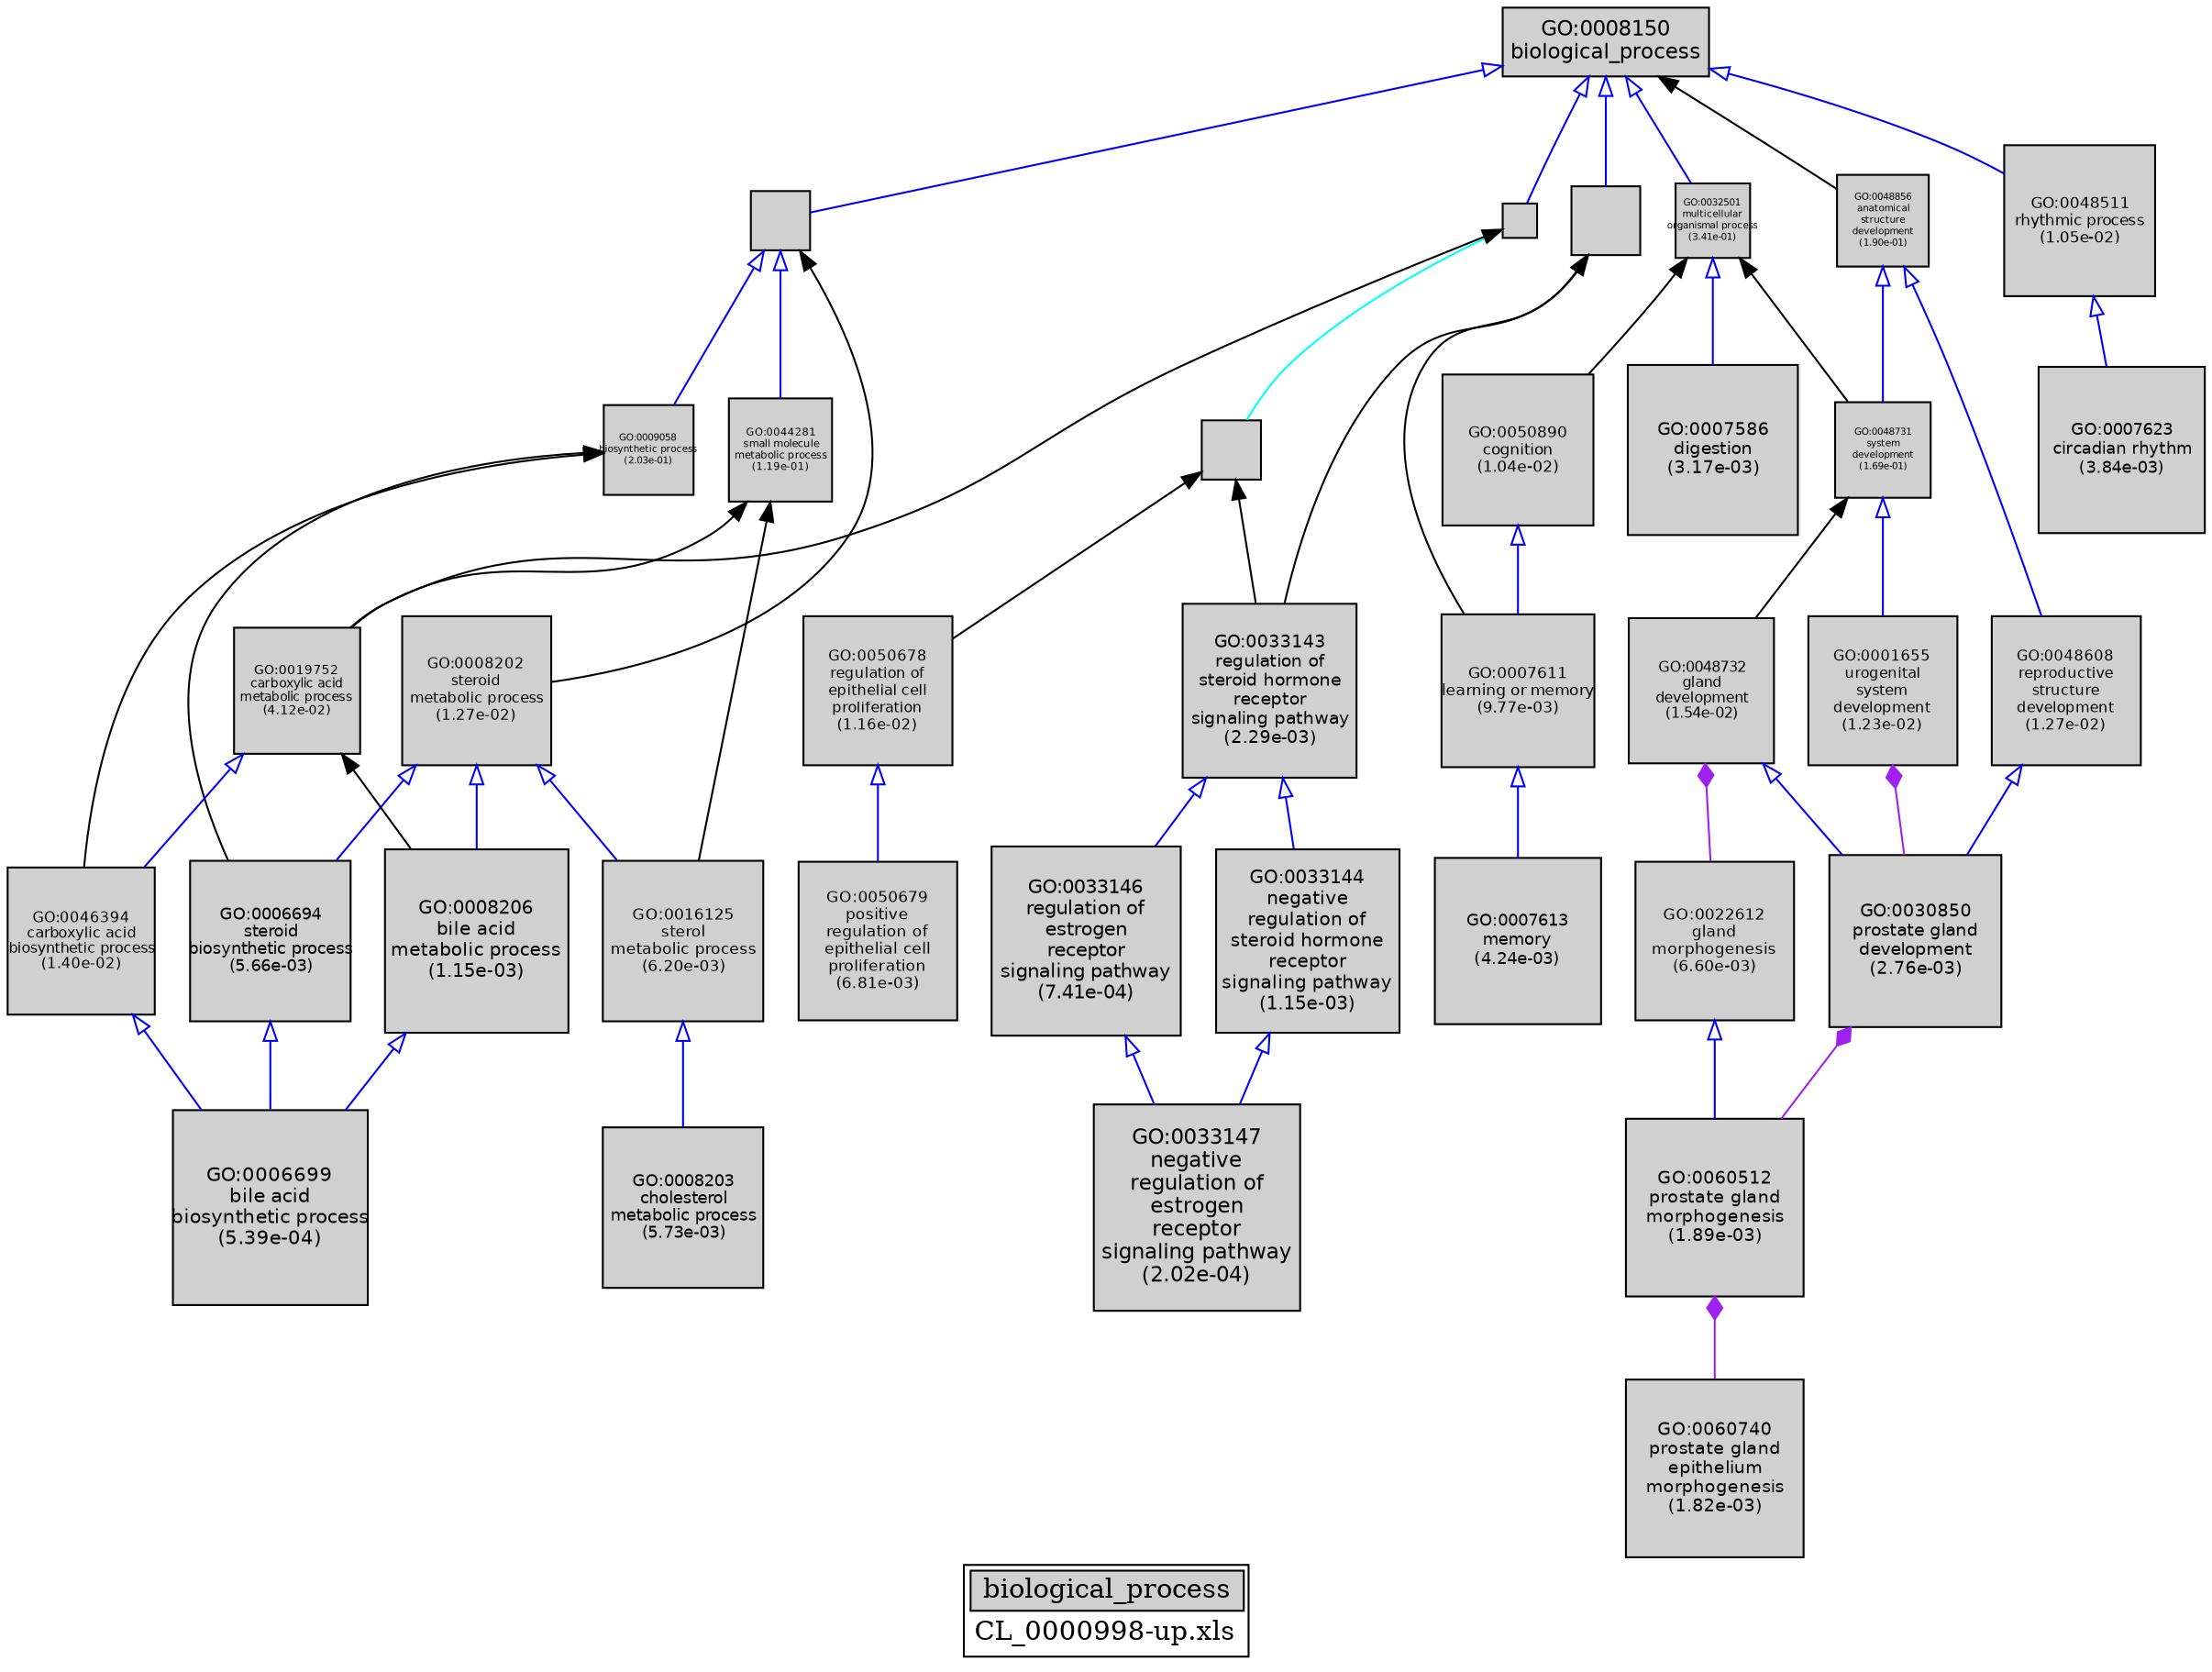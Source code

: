 digraph "biological_process" {
graph [ bgcolor = "#FFFFFF", label = <<TABLE COLOR="black" BGCOLOR="white"><TR><TD COLSPAN="2" BGCOLOR="#D0D0D0"><FONT COLOR="black">biological_process</FONT></TD></TR><TR><TD BORDER="0">CL_0000998-up.xls</TD></TR></TABLE>> ];
node [ fontname = "Helvetica" ];

subgraph "nodes" {

node [ style = "filled", fixedsize = "true", width = 1, shape = "box", fontsize = 9, fillcolor = "#D0D0D0", fontcolor = "black", color = "black" ];

"GO:0006699" [ URL = "#GO:0006699", label = <<TABLE BORDER="0"><TR><TD>GO:0006699<BR/>bile acid<BR/>biosynthetic process<BR/>(5.39e-04)</TD></TR></TABLE>>, width = 1.41128355182, shape = "box", fontsize = 10.1612415731, height = 1.41128355182 ];
"GO:0007586" [ URL = "#GO:0007586", label = <<TABLE BORDER="0"><TR><TD>GO:0007586<BR/>digestion<BR/>(3.17e-03)</TD></TR></TABLE>>, width = 1.23508975725, shape = "box", fontsize = 8.89264625221, height = 1.23508975725 ];
"GO:0033147" [ URL = "#GO:0033147", label = <<TABLE BORDER="0"><TR><TD>GO:0033147<BR/>negative<BR/>regulation of<BR/>estrogen<BR/>receptor<BR/>signaling pathway<BR/>(2.02e-04)</TD></TR></TABLE>>, width = 1.5, shape = "box", fontsize = 10.8, height = 1.5 ];
"GO:0009058" [ URL = "#GO:0009058", label = <<TABLE BORDER="0"><TR><TD>GO:0009058<BR/>biosynthetic process<BR/>(2.03e-01)</TD></TR></TABLE>>, width = 0.656039963822, shape = "box", fontsize = 5.0, height = 0.656039963822 ];
"GO:0009987" [ URL = "#GO:0009987", label = "", width = 0.247760315995, shape = "box", height = 0.247760315995 ];
"GO:0008152" [ URL = "#GO:0008152", label = "", width = 0.427257306572, shape = "box", height = 0.427257306572 ];
"GO:0030850" [ URL = "#GO:0030850", label = <<TABLE BORDER="0"><TR><TD>GO:0030850<BR/>prostate gland<BR/>development<BR/>(2.76e-03)</TD></TR></TABLE>>, width = 1.24956421286, shape = "box", fontsize = 8.99686233262, height = 1.24956421286 ];
"GO:0008206" [ URL = "#GO:0008206", label = <<TABLE BORDER="0"><TR><TD>GO:0008206<BR/>bile acid<BR/>metabolic process<BR/>(1.15e-03)</TD></TR></TABLE>>, width = 1.33911644906, shape = "box", fontsize = 9.6416384332, height = 1.33911644906 ];
"GO:0001655" [ URL = "#GO:0001655", label = <<TABLE BORDER="0"><TR><TD>GO:0001655<BR/>urogenital<BR/>system<BR/>development<BR/>(1.23e-02)</TD></TR></TABLE>>, width = 1.08050742166, shape = "box", fontsize = 7.77965343593, height = 1.08050742166 ];
"GO:0016125" [ URL = "#GO:0016125", label = <<TABLE BORDER="0"><TR><TD>GO:0016125<BR/>sterol<BR/>metabolic process<BR/>(6.20e-03)</TD></TR></TABLE>>, width = 1.1612861688, shape = "box", fontsize = 8.36126041538, height = 1.1612861688 ];
"GO:0033146" [ URL = "#GO:0033146", label = <<TABLE BORDER="0"><TR><TD>GO:0033146<BR/>regulation of<BR/>estrogen<BR/>receptor<BR/>signaling pathway<BR/>(7.41e-04)</TD></TR></TABLE>>, width = 1.38125443951, shape = "box", fontsize = 9.94503196448, height = 1.38125443951 ];
"GO:0006694" [ URL = "#GO:0006694", label = <<TABLE BORDER="0"><TR><TD>GO:0006694<BR/>steroid<BR/>biosynthetic process<BR/>(5.66e-03)</TD></TR></TABLE>>, width = 1.17155489974, shape = "box", fontsize = 8.4351952781, height = 1.17155489974 ];
"GO:0008202" [ URL = "#GO:0008202", label = <<TABLE BORDER="0"><TR><TD>GO:0008202<BR/>steroid<BR/>metabolic process<BR/>(1.27e-02)</TD></TR></TABLE>>, width = 1.07721775798, shape = "box", fontsize = 7.75596785745, height = 1.07721775798 ];
"GO:0008150" [ URL = "#GO:0008150", label = <<TABLE BORDER="0"><TR><TD>GO:0008150<BR/>biological_process</TD></TR></TABLE>>, width = 1.5, shape = "box", fontsize = 10.8 ];
"GO:0050794" [ URL = "#GO:0050794", label = "", width = 0.427537232732, shape = "box", height = 0.427537232732 ];
"GO:0048608" [ URL = "#GO:0048608", label = <<TABLE BORDER="0"><TR><TD>GO:0048608<BR/>reproductive<BR/>structure<BR/>development<BR/>(1.27e-02)</TD></TR></TABLE>>, width = 1.07721775798, shape = "box", fontsize = 7.75596785745, height = 1.07721775798 ];
"GO:0033144" [ URL = "#GO:0033144", label = <<TABLE BORDER="0"><TR><TD>GO:0033144<BR/>negative<BR/>regulation of<BR/>steroid hormone<BR/>receptor<BR/>signaling pathway<BR/>(1.15e-03)</TD></TR></TABLE>>, width = 1.33911644906, shape = "box", fontsize = 9.6416384332, height = 1.33911644906 ];
"GO:0048856" [ URL = "#GO:0048856", label = <<TABLE BORDER="0"><TR><TD>GO:0048856<BR/>anatomical<BR/>structure<BR/>development<BR/>(1.90e-01)</TD></TR></TABLE>>, width = 0.669011129094, shape = "box", fontsize = 5.0, height = 0.669011129094 ];
"GO:0007623" [ URL = "#GO:0007623", label = <<TABLE BORDER="0"><TR><TD>GO:0007623<BR/>circadian rhythm<BR/>(3.84e-03)</TD></TR></TABLE>>, width = 1.21435167153, shape = "box", fontsize = 8.74333203503, height = 1.21435167153 ];
"GO:0022612" [ URL = "#GO:0022612", label = <<TABLE BORDER="0"><TR><TD>GO:0022612<BR/>gland<BR/>morphogenesis<BR/>(6.60e-03)</TD></TR></TABLE>>, width = 1.15410088853, shape = "box", fontsize = 8.30952639745, height = 1.15410088853 ];
"GO:0019752" [ URL = "#GO:0019752", label = <<TABLE BORDER="0"><TR><TD>GO:0019752<BR/>carboxylic acid<BR/>metabolic process<BR/>(4.12e-02)</TD></TR></TABLE>>, width = 0.921968828135, shape = "box", fontsize = 6.63817556257, height = 0.921968828135 ];
"GO:0050678" [ URL = "#GO:0050678", label = <<TABLE BORDER="0"><TR><TD>GO:0050678<BR/>regulation of<BR/>epithelial cell<BR/>proliferation<BR/>(1.16e-02)</TD></TR></TABLE>>, width = 1.08803509353, shape = "box", fontsize = 7.83385267339, height = 1.08803509353 ];
"GO:0050679" [ URL = "#GO:0050679", label = <<TABLE BORDER="0"><TR><TD>GO:0050679<BR/>positive<BR/>regulation of<BR/>epithelial cell<BR/>proliferation<BR/>(6.81e-03)</TD></TR></TABLE>>, width = 1.15065579325, shape = "box", fontsize = 8.28472171143, height = 1.15065579325 ];
"GO:0048731" [ URL = "#GO:0048731", label = <<TABLE BORDER="0"><TR><TD>GO:0048731<BR/>system<BR/>development<BR/>(1.69e-01)</TD></TR></TABLE>>, width = 0.691423202842, shape = "box", fontsize = 5.0, height = 0.691423202842 ];
"GO:0032501" [ URL = "#GO:0032501", label = <<TABLE BORDER="0"><TR><TD>GO:0032501<BR/>multicellular<BR/>organismal process<BR/>(3.41e-01)</TD></TR></TABLE>>, width = 0.54127891761, shape = "box", fontsize = 5.0, height = 0.54127891761 ];
"GO:0050890" [ URL = "#GO:0050890", label = <<TABLE BORDER="0"><TR><TD>GO:0050890<BR/>cognition<BR/>(1.04e-02)</TD></TR></TABLE>>, width = 1.1013305657, shape = "box", fontsize = 7.92958007305, height = 1.1013305657 ];
"GO:0007613" [ URL = "#GO:0007613", label = <<TABLE BORDER="0"><TR><TD>GO:0007613<BR/>memory<BR/>(4.24e-03)</TD></TR></TABLE>>, width = 1.2034514175, shape = "box", fontsize = 8.66485020598, height = 1.2034514175 ];
"GO:0060740" [ URL = "#GO:0060740", label = <<TABLE BORDER="0"><TR><TD>GO:0060740<BR/>prostate gland<BR/>epithelium<BR/>morphogenesis<BR/>(1.82e-03)</TD></TR></TABLE>>, width = 1.29283086351, shape = "box", fontsize = 9.30838221726, height = 1.29283086351 ];
"GO:0007611" [ URL = "#GO:0007611", label = <<TABLE BORDER="0"><TR><TD>GO:0007611<BR/>learning or memory<BR/>(9.77e-03)</TD></TR></TABLE>>, width = 1.1085063199, shape = "box", fontsize = 7.98124550331, height = 1.1085063199 ];
"GO:0046394" [ URL = "#GO:0046394", label = <<TABLE BORDER="0"><TR><TD>GO:0046394<BR/>carboxylic acid<BR/>biosynthetic process<BR/>(1.40e-02)</TD></TR></TABLE>>, width = 1.06478954261, shape = "box", fontsize = 7.66648470677, height = 1.06478954261 ];
"GO:0008203" [ URL = "#GO:0008203", label = <<TABLE BORDER="0"><TR><TD>GO:0008203<BR/>cholesterol<BR/>metabolic process<BR/>(5.73e-03)</TD></TR></TABLE>>, width = 1.17022414602, shape = "box", fontsize = 8.42561385136, height = 1.17022414602 ];
"GO:0060512" [ URL = "#GO:0060512", label = <<TABLE BORDER="0"><TR><TD>GO:0060512<BR/>prostate gland<BR/>morphogenesis<BR/>(1.89e-03)</TD></TR></TABLE>>, width = 1.28912181825, shape = "box", fontsize = 9.28167709137, height = 1.28912181825 ];
"GO:0050896" [ URL = "#GO:0050896", label = "", width = 0.498607600291, shape = "box", height = 0.498607600291 ];
"GO:0048511" [ URL = "#GO:0048511", label = <<TABLE BORDER="0"><TR><TD>GO:0048511<BR/>rhythmic process<BR/>(1.05e-02)</TD></TR></TABLE>>, width = 1.099786889, shape = "box", fontsize = 7.91846560083, height = 1.099786889 ];
"GO:0033143" [ URL = "#GO:0033143", label = <<TABLE BORDER="0"><TR><TD>GO:0033143<BR/>regulation of<BR/>steroid hormone<BR/>receptor<BR/>signaling pathway<BR/>(2.29e-03)</TD></TR></TABLE>>, width = 1.26913693467, shape = "box", fontsize = 9.13778592965, height = 1.26913693467 ];
"GO:0048732" [ URL = "#GO:0048732", label = <<TABLE BORDER="0"><TR><TD>GO:0048732<BR/>gland<BR/>development<BR/>(1.54e-02)</TD></TR></TABLE>>, width = 1.05282902439, shape = "box", fontsize = 7.58036897559, height = 1.05282902439 ];
"GO:0044281" [ URL = "#GO:0044281", label = <<TABLE BORDER="0"><TR><TD>GO:0044281<BR/>small molecule<BR/>metabolic process<BR/>(1.19e-01)</TD></TR></TABLE>>, width = 0.755932529113, shape = "box", fontsize = 5.44271420962, height = 0.755932529113 ];
}
subgraph "edges" {


edge [ dir = "back", weight = 1 ];
subgraph "regulates" {


edge [ color = "cyan", arrowtail = "none" ];
subgraph "positive" {


edge [ color = "green", arrowtail = "vee" ];
}
subgraph "negative" {


edge [ color = "red", arrowtail = "tee" ];
}
"GO:0009987" -> "GO:0050794";
}
subgraph "part_of" {


edge [ color = "purple", arrowtail = "diamond", weight = 2.5 ];
"GO:0001655" -> "GO:0030850";
"GO:0048732" -> "GO:0022612";
"GO:0030850" -> "GO:0060512";
"GO:0060512" -> "GO:0060740";
}
subgraph "is_a" {


edge [ color = "blue", arrowtail = "empty", weight = 5.0 ];
"GO:0050890" -> "GO:0007611";
"GO:0008206" -> "GO:0006699";
"GO:0032501" -> "GO:0007586";
"GO:0008150" -> "GO:0008152";
"GO:0008150" -> "GO:0009987";
"GO:0006694" -> "GO:0006699";
"GO:0048856" -> "GO:0048731";
"GO:0048731" -> "GO:0001655";
"GO:0048608" -> "GO:0030850";
"GO:0008152" -> "GO:0044281";
"GO:0016125" -> "GO:0008203";
"GO:0008202" -> "GO:0016125";
"GO:0033144" -> "GO:0033147";
"GO:0008150" -> "GO:0048511";
"GO:0048856" -> "GO:0048608";
"GO:0033143" -> "GO:0033144";
"GO:0046394" -> "GO:0006699";
"GO:0008152" -> "GO:0009058";
"GO:0008202" -> "GO:0006694";
"GO:0008202" -> "GO:0008206";
"GO:0019752" -> "GO:0046394";
"GO:0050678" -> "GO:0050679";
"GO:0022612" -> "GO:0060512";
"GO:0008150" -> "GO:0050896";
"GO:0033146" -> "GO:0033147";
"GO:0048732" -> "GO:0030850";
"GO:0008150" -> "GO:0032501";
"GO:0007611" -> "GO:0007613";
"GO:0033143" -> "GO:0033146";
"GO:0048511" -> "GO:0007623";
}
"GO:0009058" -> "GO:0006694";
"GO:0050896" -> "GO:0033143";
"GO:0050896" -> "GO:0007611";
"GO:0032501" -> "GO:0048731";
"GO:0050794" -> "GO:0033143";
"GO:0008152" -> "GO:0008202";
"GO:0009058" -> "GO:0046394";
"GO:0050794" -> "GO:0050678";
"GO:0044281" -> "GO:0016125";
"GO:0008150" -> "GO:0048856";
"GO:0019752" -> "GO:0008206";
"GO:0044281" -> "GO:0019752";
"GO:0009987" -> "GO:0019752";
"GO:0048731" -> "GO:0048732";
"GO:0032501" -> "GO:0050890";
}
}
